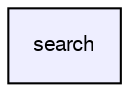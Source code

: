 digraph G {
  compound=true
  node [ fontsize="10", fontname="FreeSans"];
  edge [ labelfontsize="10", labelfontname="FreeSans"];
  dir_f19bd136a9b1987e651e71515099b675 [shape=box, label="search", style="filled", fillcolor="#eeeeff", pencolor="black", URL="dir_f19bd136a9b1987e651e71515099b675.html"];
}
